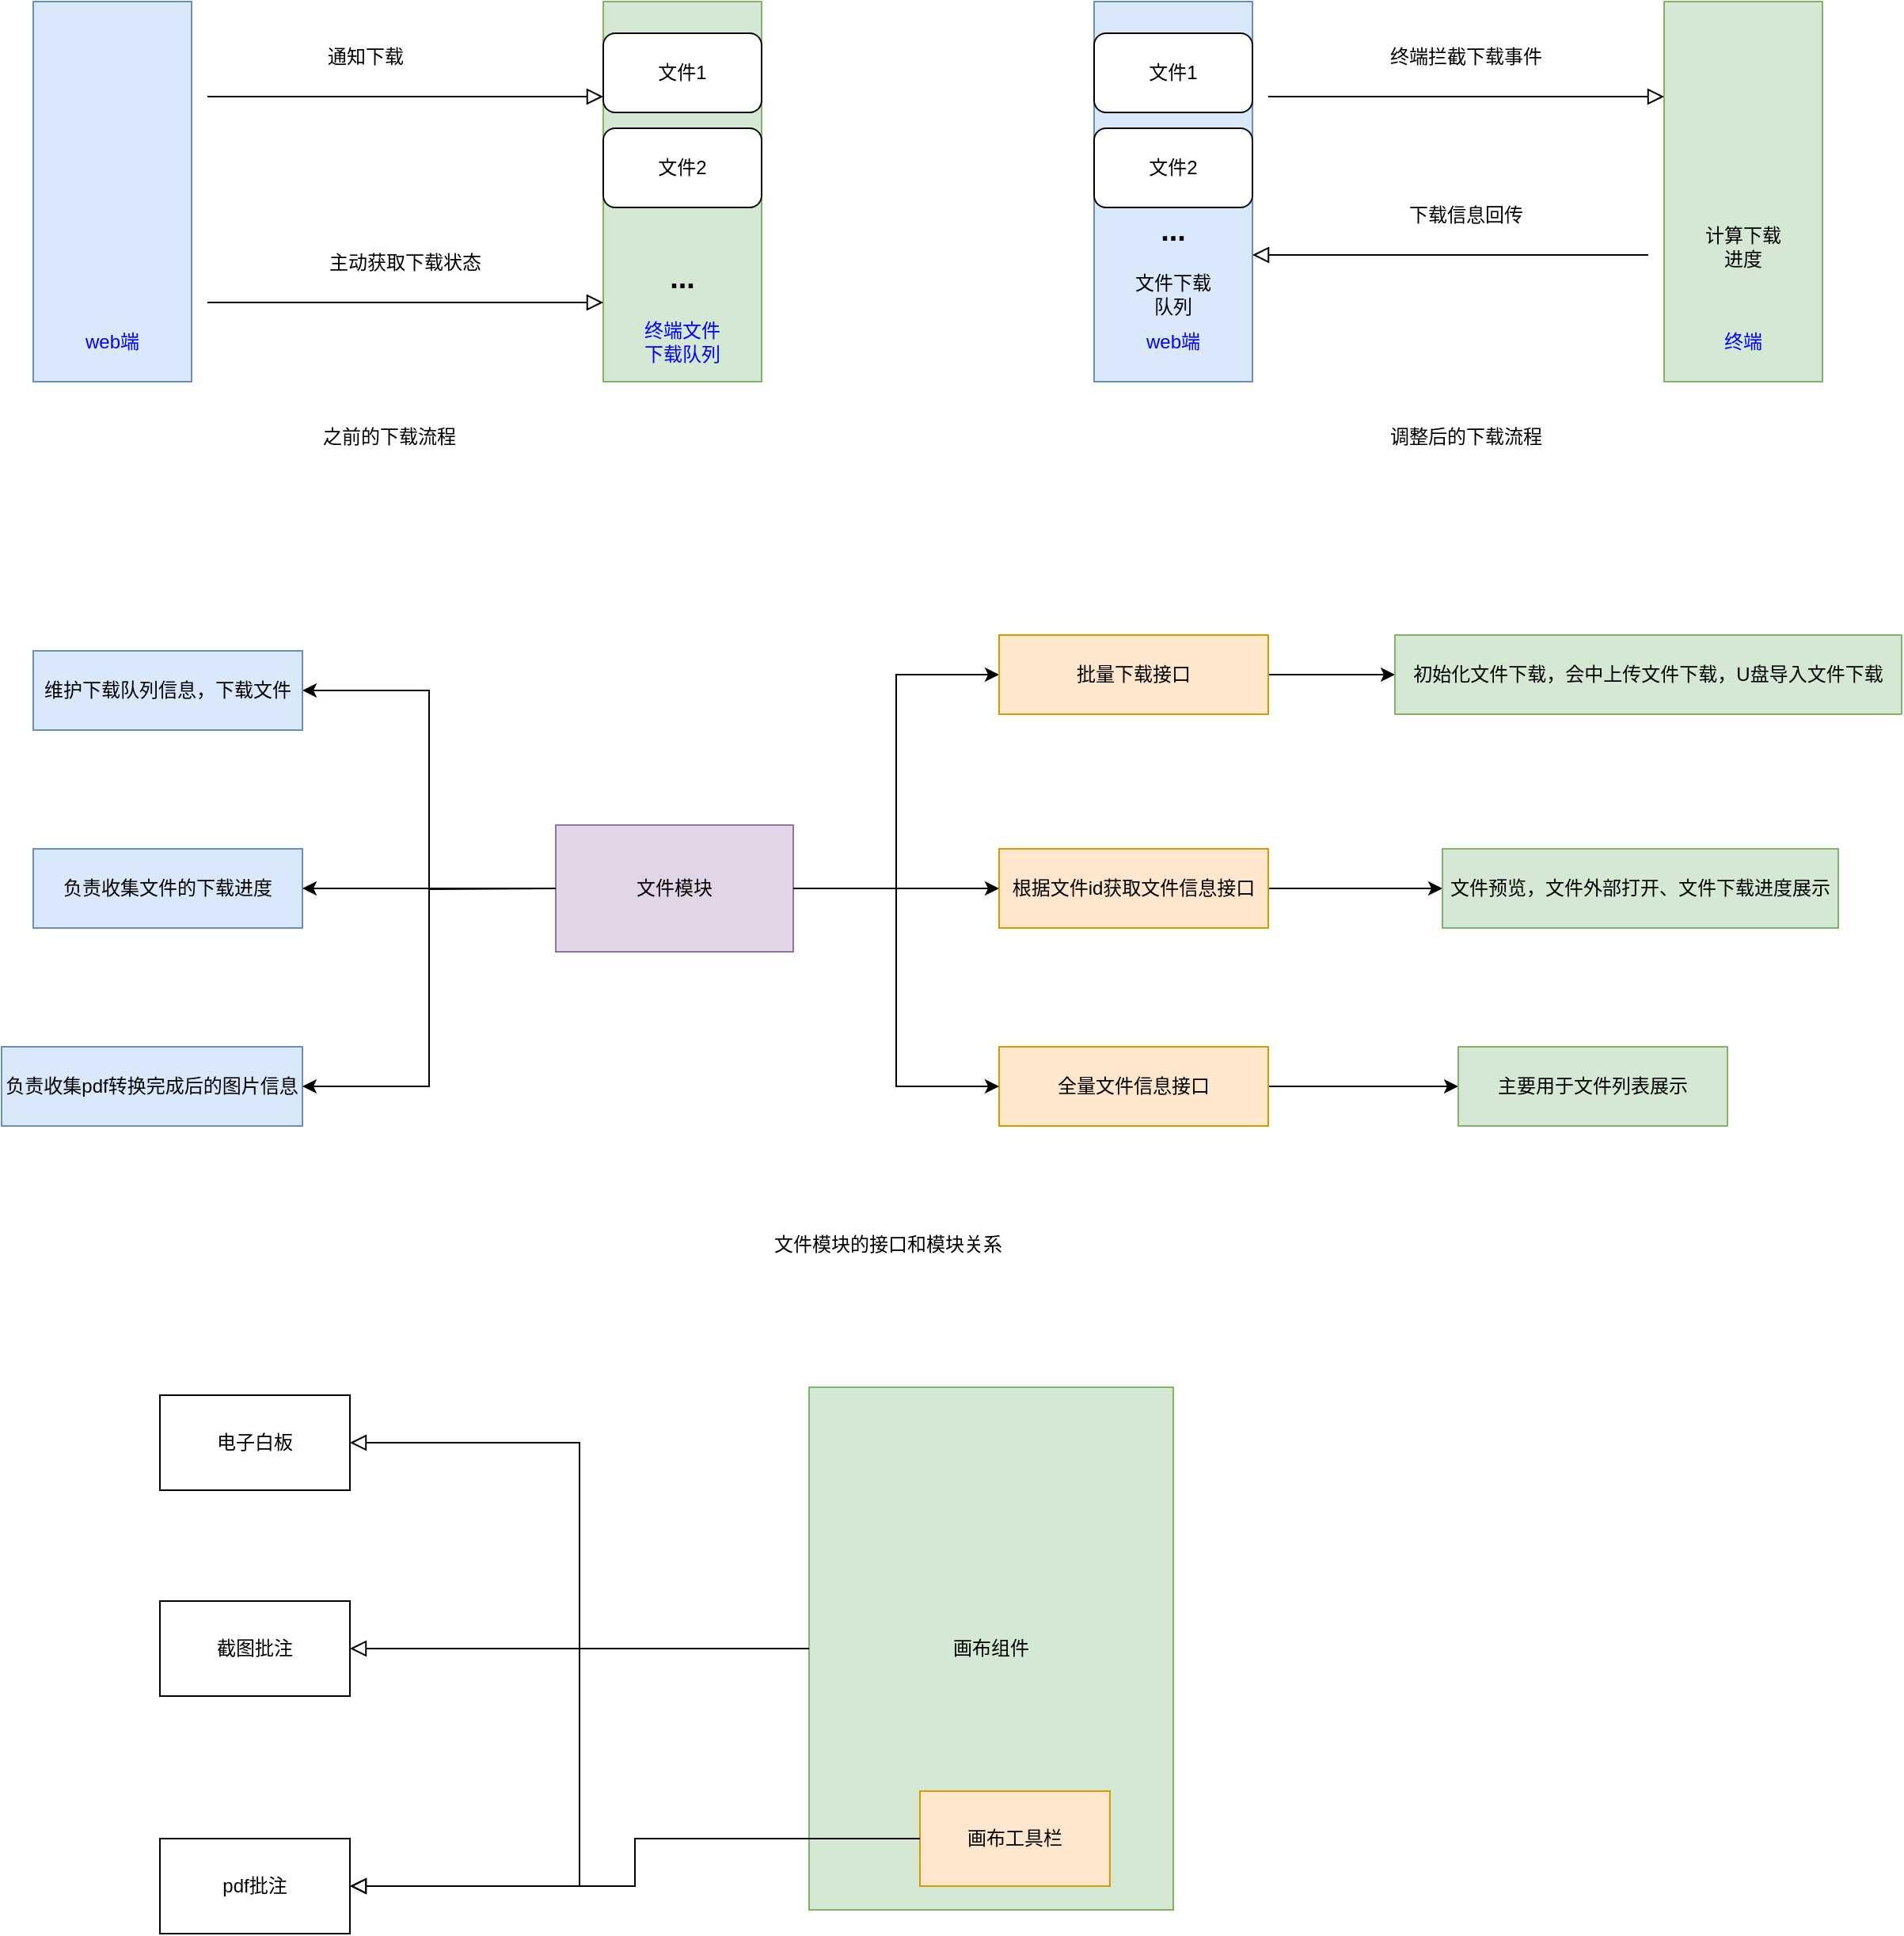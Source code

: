<mxfile version="22.1.8" type="github">
  <diagram name="第 1 页" id="ExTiOvINmQSWUFrJPMDl">
    <mxGraphModel dx="1043" dy="562" grid="1" gridSize="10" guides="1" tooltips="1" connect="1" arrows="1" fold="1" page="1" pageScale="1" pageWidth="827" pageHeight="1169" math="0" shadow="0">
      <root>
        <mxCell id="0" />
        <mxCell id="1" parent="0" />
        <mxCell id="yBqRNHplVpy1pxyJX8kC-1" value="" style="rounded=0;whiteSpace=wrap;html=1;fillColor=#dae8fc;strokeColor=#6c8ebf;" vertex="1" parent="1">
          <mxGeometry x="30" y="80" width="100" height="240" as="geometry" />
        </mxCell>
        <mxCell id="yBqRNHplVpy1pxyJX8kC-4" value="" style="rounded=0;whiteSpace=wrap;html=1;fillColor=#d5e8d4;strokeColor=#82b366;" vertex="1" parent="1">
          <mxGeometry x="390" y="80" width="100" height="240" as="geometry" />
        </mxCell>
        <mxCell id="yBqRNHplVpy1pxyJX8kC-6" value="文件1" style="rounded=1;whiteSpace=wrap;html=1;" vertex="1" parent="1">
          <mxGeometry x="390" y="100" width="100" height="50" as="geometry" />
        </mxCell>
        <mxCell id="yBqRNHplVpy1pxyJX8kC-9" value="" style="rounded=0;html=1;jettySize=auto;orthogonalLoop=1;fontSize=11;endArrow=block;endFill=0;endSize=8;strokeWidth=1;shadow=0;labelBackgroundColor=none;edgeStyle=orthogonalEdgeStyle;exitX=1;exitY=0.5;exitDx=0;exitDy=0;entryX=0;entryY=0.5;entryDx=0;entryDy=0;" edge="1" parent="1">
          <mxGeometry relative="1" as="geometry">
            <mxPoint x="140" y="140" as="sourcePoint" />
            <mxPoint x="390" y="140" as="targetPoint" />
          </mxGeometry>
        </mxCell>
        <mxCell id="yBqRNHplVpy1pxyJX8kC-10" value="文件2" style="rounded=1;whiteSpace=wrap;html=1;" vertex="1" parent="1">
          <mxGeometry x="390" y="160" width="100" height="50" as="geometry" />
        </mxCell>
        <mxCell id="yBqRNHplVpy1pxyJX8kC-12" value="..." style="text;html=1;strokeColor=none;fillColor=none;align=center;verticalAlign=middle;whiteSpace=wrap;rounded=0;fontStyle=1;fontSize=19;" vertex="1" parent="1">
          <mxGeometry x="410" y="240" width="60" height="30" as="geometry" />
        </mxCell>
        <mxCell id="yBqRNHplVpy1pxyJX8kC-13" value="终端文件下载队列" style="text;html=1;strokeColor=none;fillColor=none;align=center;verticalAlign=middle;whiteSpace=wrap;rounded=0;fontColor=#0000FF;" vertex="1" parent="1">
          <mxGeometry x="410" y="280" width="60" height="30" as="geometry" />
        </mxCell>
        <mxCell id="yBqRNHplVpy1pxyJX8kC-14" value="web端" style="text;html=1;strokeColor=none;fillColor=none;align=center;verticalAlign=middle;whiteSpace=wrap;rounded=0;fontColor=#0000FF;" vertex="1" parent="1">
          <mxGeometry x="50" y="280" width="60" height="30" as="geometry" />
        </mxCell>
        <mxCell id="yBqRNHplVpy1pxyJX8kC-16" value="通知下载" style="text;html=1;strokeColor=none;fillColor=none;align=center;verticalAlign=middle;whiteSpace=wrap;rounded=0;" vertex="1" parent="1">
          <mxGeometry x="210" y="100" width="60" height="30" as="geometry" />
        </mxCell>
        <mxCell id="yBqRNHplVpy1pxyJX8kC-43" value="主动获取下载状态" style="text;html=1;strokeColor=none;fillColor=none;align=center;verticalAlign=middle;whiteSpace=wrap;rounded=0;" vertex="1" parent="1">
          <mxGeometry x="210" y="230" width="110" height="30" as="geometry" />
        </mxCell>
        <mxCell id="yBqRNHplVpy1pxyJX8kC-44" value="" style="rounded=0;html=1;jettySize=auto;orthogonalLoop=1;fontSize=11;endArrow=block;endFill=0;endSize=8;strokeWidth=1;shadow=0;labelBackgroundColor=none;edgeStyle=orthogonalEdgeStyle;exitX=1;exitY=0.5;exitDx=0;exitDy=0;entryX=0;entryY=0.5;entryDx=0;entryDy=0;" edge="1" parent="1">
          <mxGeometry relative="1" as="geometry">
            <mxPoint x="140" y="270" as="sourcePoint" />
            <mxPoint x="390" y="270" as="targetPoint" />
          </mxGeometry>
        </mxCell>
        <mxCell id="yBqRNHplVpy1pxyJX8kC-45" value="之前的下载流程" style="text;html=1;strokeColor=none;fillColor=none;align=center;verticalAlign=middle;whiteSpace=wrap;rounded=0;" vertex="1" parent="1">
          <mxGeometry x="190" y="340" width="130" height="30" as="geometry" />
        </mxCell>
        <mxCell id="yBqRNHplVpy1pxyJX8kC-48" value="文件模块的接口和模块关系" style="text;html=1;strokeColor=none;fillColor=none;align=center;verticalAlign=middle;whiteSpace=wrap;rounded=0;" vertex="1" parent="1">
          <mxGeometry x="460" y="850" width="220" height="30" as="geometry" />
        </mxCell>
        <mxCell id="yBqRNHplVpy1pxyJX8kC-51" value="" style="edgeStyle=orthogonalEdgeStyle;rounded=0;orthogonalLoop=1;jettySize=auto;html=1;entryX=0;entryY=0.5;entryDx=0;entryDy=0;" edge="1" parent="1" source="yBqRNHplVpy1pxyJX8kC-49" target="yBqRNHplVpy1pxyJX8kC-50">
          <mxGeometry relative="1" as="geometry" />
        </mxCell>
        <mxCell id="yBqRNHplVpy1pxyJX8kC-78" value="" style="edgeStyle=orthogonalEdgeStyle;rounded=0;orthogonalLoop=1;jettySize=auto;html=1;entryX=1;entryY=0.5;entryDx=0;entryDy=0;" edge="1" parent="1" source="yBqRNHplVpy1pxyJX8kC-49" target="yBqRNHplVpy1pxyJX8kC-79">
          <mxGeometry relative="1" as="geometry">
            <mxPoint x="165" y="560" as="targetPoint" />
          </mxGeometry>
        </mxCell>
        <mxCell id="yBqRNHplVpy1pxyJX8kC-49" value="文件模块" style="rounded=0;whiteSpace=wrap;html=1;fillColor=#e1d5e7;strokeColor=#9673a6;" vertex="1" parent="1">
          <mxGeometry x="360" y="600" width="150" height="80" as="geometry" />
        </mxCell>
        <mxCell id="yBqRNHplVpy1pxyJX8kC-61" value="" style="edgeStyle=orthogonalEdgeStyle;rounded=0;orthogonalLoop=1;jettySize=auto;html=1;" edge="1" parent="1" source="yBqRNHplVpy1pxyJX8kC-50" target="yBqRNHplVpy1pxyJX8kC-60">
          <mxGeometry relative="1" as="geometry" />
        </mxCell>
        <mxCell id="yBqRNHplVpy1pxyJX8kC-50" value="批量下载接口" style="rounded=0;whiteSpace=wrap;html=1;fillColor=#ffe6cc;strokeColor=#d79b00;" vertex="1" parent="1">
          <mxGeometry x="640" y="480" width="170" height="50" as="geometry" />
        </mxCell>
        <mxCell id="yBqRNHplVpy1pxyJX8kC-59" value="" style="edgeStyle=orthogonalEdgeStyle;rounded=0;orthogonalLoop=1;jettySize=auto;html=1;" edge="1" parent="1" source="yBqRNHplVpy1pxyJX8kC-52" target="yBqRNHplVpy1pxyJX8kC-58">
          <mxGeometry relative="1" as="geometry" />
        </mxCell>
        <mxCell id="yBqRNHplVpy1pxyJX8kC-52" value="根据文件id获取文件信息接口" style="rounded=0;whiteSpace=wrap;html=1;fillColor=#ffe6cc;strokeColor=#d79b00;" vertex="1" parent="1">
          <mxGeometry x="640" y="615" width="170" height="50" as="geometry" />
        </mxCell>
        <mxCell id="yBqRNHplVpy1pxyJX8kC-57" value="" style="edgeStyle=orthogonalEdgeStyle;rounded=0;orthogonalLoop=1;jettySize=auto;html=1;" edge="1" parent="1" source="yBqRNHplVpy1pxyJX8kC-53" target="yBqRNHplVpy1pxyJX8kC-56">
          <mxGeometry relative="1" as="geometry" />
        </mxCell>
        <mxCell id="yBqRNHplVpy1pxyJX8kC-53" value="全量文件信息接口" style="rounded=0;whiteSpace=wrap;html=1;fillColor=#ffe6cc;strokeColor=#d79b00;" vertex="1" parent="1">
          <mxGeometry x="640" y="740" width="170" height="50" as="geometry" />
        </mxCell>
        <mxCell id="yBqRNHplVpy1pxyJX8kC-54" value="" style="edgeStyle=orthogonalEdgeStyle;rounded=0;orthogonalLoop=1;jettySize=auto;html=1;entryX=0;entryY=0.5;entryDx=0;entryDy=0;exitX=1;exitY=0.5;exitDx=0;exitDy=0;" edge="1" parent="1" source="yBqRNHplVpy1pxyJX8kC-49" target="yBqRNHplVpy1pxyJX8kC-52">
          <mxGeometry relative="1" as="geometry">
            <mxPoint x="520" y="650" as="sourcePoint" />
            <mxPoint x="650" y="515" as="targetPoint" />
          </mxGeometry>
        </mxCell>
        <mxCell id="yBqRNHplVpy1pxyJX8kC-55" value="" style="edgeStyle=orthogonalEdgeStyle;rounded=0;orthogonalLoop=1;jettySize=auto;html=1;entryX=0;entryY=0.5;entryDx=0;entryDy=0;exitX=1;exitY=0.5;exitDx=0;exitDy=0;" edge="1" parent="1" source="yBqRNHplVpy1pxyJX8kC-49" target="yBqRNHplVpy1pxyJX8kC-53">
          <mxGeometry relative="1" as="geometry">
            <mxPoint x="520" y="650" as="sourcePoint" />
            <mxPoint x="650" y="515" as="targetPoint" />
          </mxGeometry>
        </mxCell>
        <mxCell id="yBqRNHplVpy1pxyJX8kC-56" value="主要用于文件列表展示" style="rounded=0;whiteSpace=wrap;html=1;fillColor=#d5e8d4;strokeColor=#82b366;" vertex="1" parent="1">
          <mxGeometry x="930" y="740" width="170" height="50" as="geometry" />
        </mxCell>
        <mxCell id="yBqRNHplVpy1pxyJX8kC-58" value="文件预览，文件外部打开、文件下载进度展示" style="rounded=0;whiteSpace=wrap;html=1;fillColor=#d5e8d4;strokeColor=#82b366;" vertex="1" parent="1">
          <mxGeometry x="920" y="615" width="250" height="50" as="geometry" />
        </mxCell>
        <mxCell id="yBqRNHplVpy1pxyJX8kC-60" value="初始化文件下载，会中上传文件下载，U盘导入文件下载" style="rounded=0;whiteSpace=wrap;html=1;fillColor=#d5e8d4;strokeColor=#82b366;" vertex="1" parent="1">
          <mxGeometry x="890" y="480" width="320" height="50" as="geometry" />
        </mxCell>
        <mxCell id="yBqRNHplVpy1pxyJX8kC-63" value="" style="rounded=0;whiteSpace=wrap;html=1;fillColor=#dae8fc;strokeColor=#6c8ebf;" vertex="1" parent="1">
          <mxGeometry x="700" y="80" width="100" height="240" as="geometry" />
        </mxCell>
        <mxCell id="yBqRNHplVpy1pxyJX8kC-64" value="" style="rounded=0;whiteSpace=wrap;html=1;fillColor=#d5e8d4;strokeColor=#82b366;" vertex="1" parent="1">
          <mxGeometry x="1060" y="80" width="100" height="240" as="geometry" />
        </mxCell>
        <mxCell id="yBqRNHplVpy1pxyJX8kC-65" value="文件1" style="rounded=1;whiteSpace=wrap;html=1;" vertex="1" parent="1">
          <mxGeometry x="700" y="100" width="100" height="50" as="geometry" />
        </mxCell>
        <mxCell id="yBqRNHplVpy1pxyJX8kC-66" value="" style="rounded=0;html=1;jettySize=auto;orthogonalLoop=1;fontSize=11;endArrow=block;endFill=0;endSize=8;strokeWidth=1;shadow=0;labelBackgroundColor=none;edgeStyle=orthogonalEdgeStyle;exitX=1;exitY=0.5;exitDx=0;exitDy=0;entryX=0;entryY=0.5;entryDx=0;entryDy=0;" edge="1" parent="1">
          <mxGeometry relative="1" as="geometry">
            <mxPoint x="810" y="140" as="sourcePoint" />
            <mxPoint x="1060" y="140" as="targetPoint" />
          </mxGeometry>
        </mxCell>
        <mxCell id="yBqRNHplVpy1pxyJX8kC-67" value="文件2" style="rounded=1;whiteSpace=wrap;html=1;" vertex="1" parent="1">
          <mxGeometry x="700" y="160" width="100" height="50" as="geometry" />
        </mxCell>
        <mxCell id="yBqRNHplVpy1pxyJX8kC-68" value="..." style="text;html=1;strokeColor=none;fillColor=none;align=center;verticalAlign=middle;whiteSpace=wrap;rounded=0;fontStyle=1;fontSize=19;" vertex="1" parent="1">
          <mxGeometry x="720" y="210" width="60" height="30" as="geometry" />
        </mxCell>
        <mxCell id="yBqRNHplVpy1pxyJX8kC-69" value="终端" style="text;html=1;strokeColor=none;fillColor=none;align=center;verticalAlign=middle;whiteSpace=wrap;rounded=0;fontColor=#0000FF;" vertex="1" parent="1">
          <mxGeometry x="1080" y="280" width="60" height="30" as="geometry" />
        </mxCell>
        <mxCell id="yBqRNHplVpy1pxyJX8kC-70" value="web端" style="text;html=1;strokeColor=none;fillColor=none;align=center;verticalAlign=middle;whiteSpace=wrap;rounded=0;fontColor=#0000FF;" vertex="1" parent="1">
          <mxGeometry x="720" y="280" width="60" height="30" as="geometry" />
        </mxCell>
        <mxCell id="yBqRNHplVpy1pxyJX8kC-71" value="" style="rounded=0;html=1;jettySize=auto;orthogonalLoop=1;fontSize=11;endArrow=block;endFill=0;endSize=8;strokeWidth=1;shadow=0;labelBackgroundColor=none;edgeStyle=orthogonalEdgeStyle;exitX=0;exitY=0.75;exitDx=0;exitDy=0;" edge="1" parent="1">
          <mxGeometry relative="1" as="geometry">
            <mxPoint x="1050" y="240" as="sourcePoint" />
            <mxPoint x="800" y="240" as="targetPoint" />
          </mxGeometry>
        </mxCell>
        <mxCell id="yBqRNHplVpy1pxyJX8kC-72" value="终端拦截下载事件" style="text;html=1;strokeColor=none;fillColor=none;align=center;verticalAlign=middle;whiteSpace=wrap;rounded=0;" vertex="1" parent="1">
          <mxGeometry x="880" y="100" width="110" height="30" as="geometry" />
        </mxCell>
        <mxCell id="yBqRNHplVpy1pxyJX8kC-73" value="下载信息回传" style="text;html=1;strokeColor=none;fillColor=none;align=center;verticalAlign=middle;whiteSpace=wrap;rounded=0;" vertex="1" parent="1">
          <mxGeometry x="880" y="200" width="110" height="30" as="geometry" />
        </mxCell>
        <mxCell id="yBqRNHplVpy1pxyJX8kC-74" value="文件下载队列" style="text;html=1;strokeColor=none;fillColor=none;align=center;verticalAlign=middle;whiteSpace=wrap;rounded=0;fontColor=#000000;" vertex="1" parent="1">
          <mxGeometry x="720" y="250" width="60" height="30" as="geometry" />
        </mxCell>
        <mxCell id="yBqRNHplVpy1pxyJX8kC-75" value="调整后的下载流程" style="text;html=1;strokeColor=none;fillColor=none;align=center;verticalAlign=middle;whiteSpace=wrap;rounded=0;" vertex="1" parent="1">
          <mxGeometry x="870" y="340" width="130" height="30" as="geometry" />
        </mxCell>
        <mxCell id="yBqRNHplVpy1pxyJX8kC-76" value="计算下载进度" style="text;html=1;strokeColor=none;fillColor=none;align=center;verticalAlign=middle;whiteSpace=wrap;rounded=0;" vertex="1" parent="1">
          <mxGeometry x="1080" y="220" width="60" height="30" as="geometry" />
        </mxCell>
        <mxCell id="yBqRNHplVpy1pxyJX8kC-79" value="维护下载队列信息，下载文件" style="rounded=0;whiteSpace=wrap;html=1;fillColor=#dae8fc;strokeColor=#6c8ebf;" vertex="1" parent="1">
          <mxGeometry x="30" y="490" width="170" height="50" as="geometry" />
        </mxCell>
        <mxCell id="yBqRNHplVpy1pxyJX8kC-80" value="负责收集文件的下载进度" style="rounded=0;whiteSpace=wrap;html=1;fillColor=#dae8fc;strokeColor=#6c8ebf;" vertex="1" parent="1">
          <mxGeometry x="30" y="615" width="170" height="50" as="geometry" />
        </mxCell>
        <mxCell id="yBqRNHplVpy1pxyJX8kC-81" value="" style="edgeStyle=orthogonalEdgeStyle;rounded=0;orthogonalLoop=1;jettySize=auto;html=1;exitX=0;exitY=0.5;exitDx=0;exitDy=0;" edge="1" parent="1" source="yBqRNHplVpy1pxyJX8kC-49" target="yBqRNHplVpy1pxyJX8kC-80">
          <mxGeometry relative="1" as="geometry">
            <mxPoint x="370" y="650" as="sourcePoint" />
            <mxPoint x="210" y="525" as="targetPoint" />
          </mxGeometry>
        </mxCell>
        <mxCell id="yBqRNHplVpy1pxyJX8kC-82" value="负责收集pdf转换完成后的图片信息" style="rounded=0;whiteSpace=wrap;html=1;fillColor=#dae8fc;strokeColor=#6c8ebf;" vertex="1" parent="1">
          <mxGeometry x="10" y="740" width="190" height="50" as="geometry" />
        </mxCell>
        <mxCell id="yBqRNHplVpy1pxyJX8kC-83" value="" style="edgeStyle=orthogonalEdgeStyle;rounded=0;orthogonalLoop=1;jettySize=auto;html=1;entryX=1;entryY=0.5;entryDx=0;entryDy=0;" edge="1" parent="1" target="yBqRNHplVpy1pxyJX8kC-82">
          <mxGeometry relative="1" as="geometry">
            <mxPoint x="360" y="640" as="sourcePoint" />
            <mxPoint x="210" y="525" as="targetPoint" />
          </mxGeometry>
        </mxCell>
        <mxCell id="yBqRNHplVpy1pxyJX8kC-91" value="画布组件" style="rounded=0;whiteSpace=wrap;html=1;fillColor=#d5e8d4;strokeColor=#82b366;" vertex="1" parent="1">
          <mxGeometry x="520" y="955" width="230" height="330" as="geometry" />
        </mxCell>
        <mxCell id="yBqRNHplVpy1pxyJX8kC-92" value="电子白板" style="rounded=0;whiteSpace=wrap;html=1;" vertex="1" parent="1">
          <mxGeometry x="110" y="960" width="120" height="60" as="geometry" />
        </mxCell>
        <mxCell id="yBqRNHplVpy1pxyJX8kC-93" value="截图批注" style="rounded=0;whiteSpace=wrap;html=1;" vertex="1" parent="1">
          <mxGeometry x="110" y="1090" width="120" height="60" as="geometry" />
        </mxCell>
        <mxCell id="yBqRNHplVpy1pxyJX8kC-94" value="pdf批注" style="rounded=0;whiteSpace=wrap;html=1;" vertex="1" parent="1">
          <mxGeometry x="110" y="1240" width="120" height="60" as="geometry" />
        </mxCell>
        <mxCell id="yBqRNHplVpy1pxyJX8kC-98" value="" style="rounded=0;html=1;jettySize=auto;orthogonalLoop=1;fontSize=11;endArrow=block;endFill=0;endSize=8;strokeWidth=1;shadow=0;labelBackgroundColor=none;edgeStyle=orthogonalEdgeStyle;entryX=1;entryY=0.5;entryDx=0;entryDy=0;exitX=0;exitY=0.5;exitDx=0;exitDy=0;" edge="1" parent="1" source="yBqRNHplVpy1pxyJX8kC-91" target="yBqRNHplVpy1pxyJX8kC-92">
          <mxGeometry relative="1" as="geometry">
            <mxPoint x="660" y="1110" as="sourcePoint" />
            <mxPoint x="660" y="1160" as="targetPoint" />
          </mxGeometry>
        </mxCell>
        <mxCell id="yBqRNHplVpy1pxyJX8kC-99" value="" style="rounded=0;html=1;jettySize=auto;orthogonalLoop=1;fontSize=11;endArrow=block;endFill=0;endSize=8;strokeWidth=1;shadow=0;labelBackgroundColor=none;edgeStyle=orthogonalEdgeStyle;entryX=1;entryY=0.5;entryDx=0;entryDy=0;exitX=0;exitY=0.5;exitDx=0;exitDy=0;" edge="1" parent="1" source="yBqRNHplVpy1pxyJX8kC-91" target="yBqRNHplVpy1pxyJX8kC-93">
          <mxGeometry relative="1" as="geometry">
            <mxPoint x="530" y="1130" as="sourcePoint" />
            <mxPoint x="240" y="1000" as="targetPoint" />
          </mxGeometry>
        </mxCell>
        <mxCell id="yBqRNHplVpy1pxyJX8kC-101" value="" style="rounded=0;html=1;jettySize=auto;orthogonalLoop=1;fontSize=11;endArrow=block;endFill=0;endSize=8;strokeWidth=1;shadow=0;labelBackgroundColor=none;edgeStyle=orthogonalEdgeStyle;entryX=1;entryY=0.5;entryDx=0;entryDy=0;exitX=0;exitY=0.5;exitDx=0;exitDy=0;" edge="1" parent="1" source="yBqRNHplVpy1pxyJX8kC-91" target="yBqRNHplVpy1pxyJX8kC-94">
          <mxGeometry relative="1" as="geometry">
            <mxPoint x="530" y="1130" as="sourcePoint" />
            <mxPoint x="240" y="1130" as="targetPoint" />
          </mxGeometry>
        </mxCell>
        <mxCell id="yBqRNHplVpy1pxyJX8kC-102" value="画布工具栏" style="rounded=0;whiteSpace=wrap;html=1;fillColor=#ffe6cc;strokeColor=#d79b00;" vertex="1" parent="1">
          <mxGeometry x="590" y="1210" width="120" height="60" as="geometry" />
        </mxCell>
        <mxCell id="yBqRNHplVpy1pxyJX8kC-103" value="" style="rounded=0;html=1;jettySize=auto;orthogonalLoop=1;fontSize=11;endArrow=block;endFill=0;endSize=8;strokeWidth=1;shadow=0;labelBackgroundColor=none;edgeStyle=orthogonalEdgeStyle;entryX=1;entryY=0.5;entryDx=0;entryDy=0;exitX=0;exitY=0.5;exitDx=0;exitDy=0;" edge="1" parent="1" source="yBqRNHplVpy1pxyJX8kC-102" target="yBqRNHplVpy1pxyJX8kC-94">
          <mxGeometry relative="1" as="geometry">
            <mxPoint x="470" y="1140" as="sourcePoint" />
            <mxPoint x="470" y="1190" as="targetPoint" />
          </mxGeometry>
        </mxCell>
      </root>
    </mxGraphModel>
  </diagram>
</mxfile>
